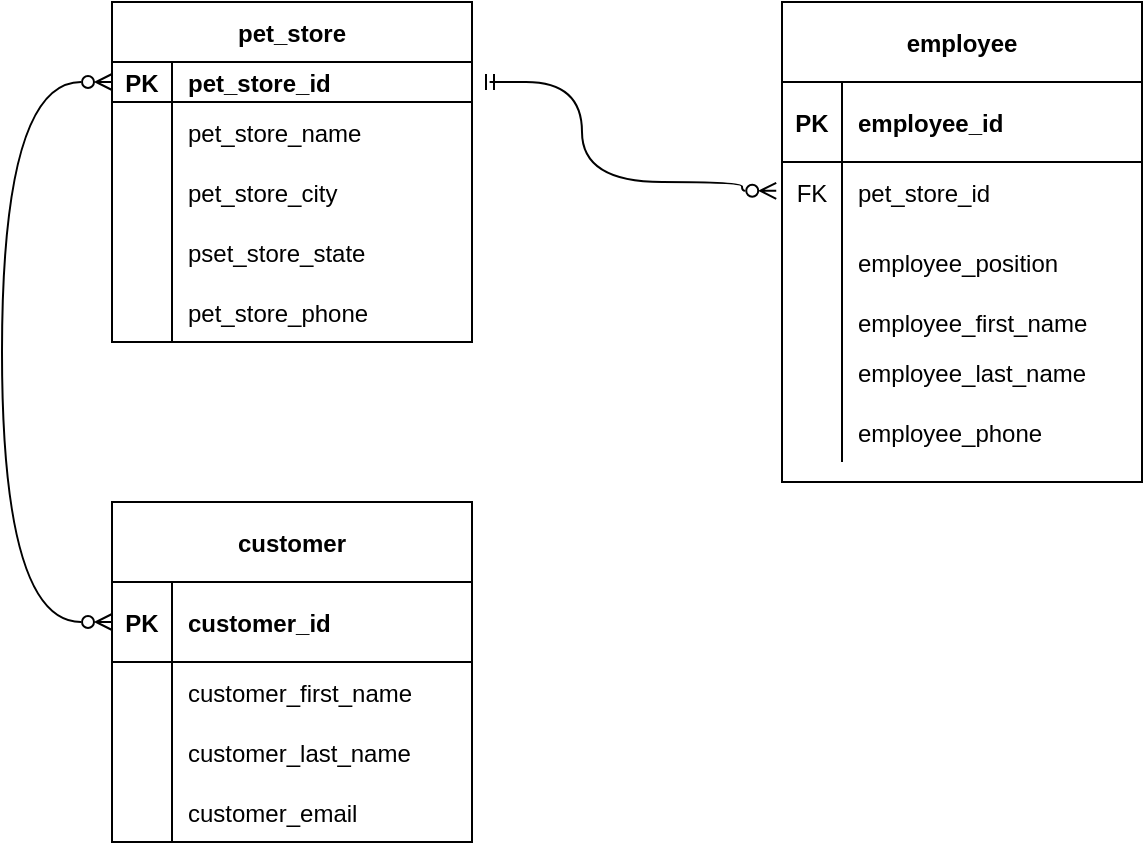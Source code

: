 <mxfile version="20.8.16" type="device"><diagram id="R2lEEEUBdFMjLlhIrx00" name="Page-1"><mxGraphModel dx="866" dy="462" grid="1" gridSize="10" guides="1" tooltips="1" connect="1" arrows="1" fold="1" page="1" pageScale="1" pageWidth="850" pageHeight="1100" math="0" shadow="0" extFonts="Permanent Marker^https://fonts.googleapis.com/css?family=Permanent+Marker"><root><mxCell id="0"/><mxCell id="1" parent="0"/><mxCell id="-3TUb3dG7PO5HZVganV6-11" value="" style="endArrow=none;dashed=1;html=1;rounded=0;startArrow=none;" parent="1" edge="1"><mxGeometry width="50" height="50" relative="1" as="geometry"><mxPoint x="370" y="320" as="sourcePoint"/><mxPoint x="370" y="320" as="targetPoint"/></mxGeometry></mxCell><mxCell id="-3TUb3dG7PO5HZVganV6-15" value="pet_store" style="shape=table;startSize=30;container=1;collapsible=1;childLayout=tableLayout;fixedRows=1;rowLines=0;fontStyle=1;align=center;resizeLast=1;" parent="1" vertex="1"><mxGeometry x="125" y="120" width="180" height="170" as="geometry"/></mxCell><mxCell id="-3TUb3dG7PO5HZVganV6-16" value="" style="shape=tableRow;horizontal=0;startSize=0;swimlaneHead=0;swimlaneBody=0;fillColor=none;collapsible=0;dropTarget=0;points=[[0,0.5],[1,0.5]];portConstraint=eastwest;top=0;left=0;right=0;bottom=1;" parent="-3TUb3dG7PO5HZVganV6-15" vertex="1"><mxGeometry y="30" width="180" height="20" as="geometry"/></mxCell><mxCell id="-3TUb3dG7PO5HZVganV6-17" value="PK" style="shape=partialRectangle;connectable=0;fillColor=none;top=0;left=0;bottom=0;right=0;fontStyle=1;overflow=hidden;" parent="-3TUb3dG7PO5HZVganV6-16" vertex="1"><mxGeometry width="30" height="20" as="geometry"><mxRectangle width="30" height="20" as="alternateBounds"/></mxGeometry></mxCell><mxCell id="-3TUb3dG7PO5HZVganV6-18" value="pet_store_id" style="shape=partialRectangle;connectable=0;fillColor=none;top=0;left=0;bottom=0;right=0;align=left;spacingLeft=6;fontStyle=1;overflow=hidden;" parent="-3TUb3dG7PO5HZVganV6-16" vertex="1"><mxGeometry x="30" width="150" height="20" as="geometry"><mxRectangle width="150" height="20" as="alternateBounds"/></mxGeometry></mxCell><mxCell id="-3TUb3dG7PO5HZVganV6-19" value="" style="shape=tableRow;horizontal=0;startSize=0;swimlaneHead=0;swimlaneBody=0;fillColor=none;collapsible=0;dropTarget=0;points=[[0,0.5],[1,0.5]];portConstraint=eastwest;top=0;left=0;right=0;bottom=0;" parent="-3TUb3dG7PO5HZVganV6-15" vertex="1"><mxGeometry y="50" width="180" height="30" as="geometry"/></mxCell><mxCell id="-3TUb3dG7PO5HZVganV6-20" value="" style="shape=partialRectangle;connectable=0;fillColor=none;top=0;left=0;bottom=0;right=0;editable=1;overflow=hidden;" parent="-3TUb3dG7PO5HZVganV6-19" vertex="1"><mxGeometry width="30" height="30" as="geometry"><mxRectangle width="30" height="30" as="alternateBounds"/></mxGeometry></mxCell><mxCell id="-3TUb3dG7PO5HZVganV6-21" value="pet_store_name" style="shape=partialRectangle;connectable=0;fillColor=none;top=0;left=0;bottom=0;right=0;align=left;spacingLeft=6;overflow=hidden;" parent="-3TUb3dG7PO5HZVganV6-19" vertex="1"><mxGeometry x="30" width="150" height="30" as="geometry"><mxRectangle width="150" height="30" as="alternateBounds"/></mxGeometry></mxCell><mxCell id="-3TUb3dG7PO5HZVganV6-131" style="shape=tableRow;horizontal=0;startSize=0;swimlaneHead=0;swimlaneBody=0;fillColor=none;collapsible=0;dropTarget=0;points=[[0,0.5],[1,0.5]];portConstraint=eastwest;top=0;left=0;right=0;bottom=0;" parent="-3TUb3dG7PO5HZVganV6-15" vertex="1"><mxGeometry y="80" width="180" height="30" as="geometry"/></mxCell><mxCell id="-3TUb3dG7PO5HZVganV6-132" style="shape=partialRectangle;connectable=0;fillColor=none;top=0;left=0;bottom=0;right=0;editable=1;overflow=hidden;" parent="-3TUb3dG7PO5HZVganV6-131" vertex="1"><mxGeometry width="30" height="30" as="geometry"><mxRectangle width="30" height="30" as="alternateBounds"/></mxGeometry></mxCell><mxCell id="-3TUb3dG7PO5HZVganV6-133" value="" style="shape=partialRectangle;connectable=0;fillColor=none;top=0;left=0;bottom=0;right=0;align=left;spacingLeft=6;overflow=hidden;" parent="-3TUb3dG7PO5HZVganV6-131" vertex="1"><mxGeometry x="30" width="150" height="30" as="geometry"><mxRectangle width="150" height="30" as="alternateBounds"/></mxGeometry></mxCell><mxCell id="-3TUb3dG7PO5HZVganV6-134" style="shape=tableRow;horizontal=0;startSize=0;swimlaneHead=0;swimlaneBody=0;fillColor=none;collapsible=0;dropTarget=0;points=[[0,0.5],[1,0.5]];portConstraint=eastwest;top=0;left=0;right=0;bottom=0;" parent="-3TUb3dG7PO5HZVganV6-15" vertex="1"><mxGeometry y="110" width="180" height="30" as="geometry"/></mxCell><mxCell id="-3TUb3dG7PO5HZVganV6-135" style="shape=partialRectangle;connectable=0;fillColor=none;top=0;left=0;bottom=0;right=0;editable=1;overflow=hidden;" parent="-3TUb3dG7PO5HZVganV6-134" vertex="1"><mxGeometry width="30" height="30" as="geometry"><mxRectangle width="30" height="30" as="alternateBounds"/></mxGeometry></mxCell><mxCell id="-3TUb3dG7PO5HZVganV6-136" value="pset_store_state" style="shape=partialRectangle;connectable=0;fillColor=none;top=0;left=0;bottom=0;right=0;align=left;spacingLeft=6;overflow=hidden;" parent="-3TUb3dG7PO5HZVganV6-134" vertex="1"><mxGeometry x="30" width="150" height="30" as="geometry"><mxRectangle width="150" height="30" as="alternateBounds"/></mxGeometry></mxCell><mxCell id="-3TUb3dG7PO5HZVganV6-22" value="" style="shape=tableRow;horizontal=0;startSize=0;swimlaneHead=0;swimlaneBody=0;fillColor=none;collapsible=0;dropTarget=0;points=[[0,0.5],[1,0.5]];portConstraint=eastwest;top=0;left=0;right=0;bottom=0;" parent="-3TUb3dG7PO5HZVganV6-15" vertex="1"><mxGeometry y="140" width="180" height="30" as="geometry"/></mxCell><mxCell id="-3TUb3dG7PO5HZVganV6-23" value="" style="shape=partialRectangle;connectable=0;fillColor=none;top=0;left=0;bottom=0;right=0;editable=1;overflow=hidden;" parent="-3TUb3dG7PO5HZVganV6-22" vertex="1"><mxGeometry width="30" height="30" as="geometry"><mxRectangle width="30" height="30" as="alternateBounds"/></mxGeometry></mxCell><mxCell id="-3TUb3dG7PO5HZVganV6-24" value="pet_store_phone" style="shape=partialRectangle;connectable=0;fillColor=none;top=0;left=0;bottom=0;right=0;align=left;spacingLeft=6;overflow=hidden;" parent="-3TUb3dG7PO5HZVganV6-22" vertex="1"><mxGeometry x="30" width="150" height="30" as="geometry"><mxRectangle width="150" height="30" as="alternateBounds"/></mxGeometry></mxCell><mxCell id="-3TUb3dG7PO5HZVganV6-28" value="employee" style="shape=table;startSize=40;container=1;collapsible=1;childLayout=tableLayout;fixedRows=1;rowLines=0;fontStyle=1;align=center;resizeLast=1;" parent="1" vertex="1"><mxGeometry x="460" y="120" width="180" height="240" as="geometry"/></mxCell><mxCell id="-3TUb3dG7PO5HZVganV6-29" value="" style="shape=tableRow;horizontal=0;startSize=0;swimlaneHead=0;swimlaneBody=0;fillColor=none;collapsible=0;dropTarget=0;points=[[0,0.5],[1,0.5]];portConstraint=eastwest;top=0;left=0;right=0;bottom=1;" parent="-3TUb3dG7PO5HZVganV6-28" vertex="1"><mxGeometry y="40" width="180" height="40" as="geometry"/></mxCell><mxCell id="-3TUb3dG7PO5HZVganV6-30" value="PK" style="shape=partialRectangle;connectable=0;fillColor=none;top=0;left=0;bottom=0;right=0;fontStyle=1;overflow=hidden;" parent="-3TUb3dG7PO5HZVganV6-29" vertex="1"><mxGeometry width="30" height="40" as="geometry"><mxRectangle width="30" height="40" as="alternateBounds"/></mxGeometry></mxCell><mxCell id="-3TUb3dG7PO5HZVganV6-31" value="employee_id" style="shape=partialRectangle;connectable=0;fillColor=none;top=0;left=0;bottom=0;right=0;align=left;spacingLeft=6;fontStyle=1;overflow=hidden;" parent="-3TUb3dG7PO5HZVganV6-29" vertex="1"><mxGeometry x="30" width="150" height="40" as="geometry"><mxRectangle width="150" height="40" as="alternateBounds"/></mxGeometry></mxCell><mxCell id="-3TUb3dG7PO5HZVganV6-32" value="" style="shape=tableRow;horizontal=0;startSize=0;swimlaneHead=0;swimlaneBody=0;fillColor=none;collapsible=0;dropTarget=0;points=[[0,0.5],[1,0.5]];portConstraint=eastwest;top=0;left=0;right=0;bottom=0;" parent="-3TUb3dG7PO5HZVganV6-28" vertex="1"><mxGeometry y="80" width="180" height="30" as="geometry"/></mxCell><mxCell id="-3TUb3dG7PO5HZVganV6-33" value="FK" style="shape=partialRectangle;connectable=0;fillColor=none;top=0;left=0;bottom=0;right=0;editable=1;overflow=hidden;" parent="-3TUb3dG7PO5HZVganV6-32" vertex="1"><mxGeometry width="30" height="30" as="geometry"><mxRectangle width="30" height="30" as="alternateBounds"/></mxGeometry></mxCell><mxCell id="-3TUb3dG7PO5HZVganV6-34" value="pet_store_id" style="shape=partialRectangle;connectable=0;fillColor=none;top=0;left=0;bottom=0;right=0;align=left;spacingLeft=6;overflow=hidden;" parent="-3TUb3dG7PO5HZVganV6-32" vertex="1"><mxGeometry x="30" width="150" height="30" as="geometry"><mxRectangle width="150" height="30" as="alternateBounds"/></mxGeometry></mxCell><mxCell id="-3TUb3dG7PO5HZVganV6-98" style="shape=tableRow;horizontal=0;startSize=0;swimlaneHead=0;swimlaneBody=0;fillColor=none;collapsible=0;dropTarget=0;points=[[0,0.5],[1,0.5]];portConstraint=eastwest;top=0;left=0;right=0;bottom=0;" parent="-3TUb3dG7PO5HZVganV6-28" vertex="1"><mxGeometry y="110" width="180" height="40" as="geometry"/></mxCell><mxCell id="-3TUb3dG7PO5HZVganV6-99" style="shape=partialRectangle;connectable=0;fillColor=none;top=0;left=0;bottom=0;right=0;editable=1;overflow=hidden;" parent="-3TUb3dG7PO5HZVganV6-98" vertex="1"><mxGeometry width="30" height="40" as="geometry"><mxRectangle width="30" height="40" as="alternateBounds"/></mxGeometry></mxCell><mxCell id="-3TUb3dG7PO5HZVganV6-100" value="employee_position" style="shape=partialRectangle;connectable=0;fillColor=none;top=0;left=0;bottom=0;right=0;align=left;spacingLeft=6;overflow=hidden;" parent="-3TUb3dG7PO5HZVganV6-98" vertex="1"><mxGeometry x="30" width="150" height="40" as="geometry"><mxRectangle width="150" height="40" as="alternateBounds"/></mxGeometry></mxCell><mxCell id="-3TUb3dG7PO5HZVganV6-101" style="shape=tableRow;horizontal=0;startSize=0;swimlaneHead=0;swimlaneBody=0;fillColor=none;collapsible=0;dropTarget=0;points=[[0,0.5],[1,0.5]];portConstraint=eastwest;top=0;left=0;right=0;bottom=0;" parent="-3TUb3dG7PO5HZVganV6-28" vertex="1"><mxGeometry y="150" width="180" height="20" as="geometry"/></mxCell><mxCell id="-3TUb3dG7PO5HZVganV6-102" style="shape=partialRectangle;connectable=0;fillColor=none;top=0;left=0;bottom=0;right=0;editable=1;overflow=hidden;" parent="-3TUb3dG7PO5HZVganV6-101" vertex="1"><mxGeometry width="30" height="20" as="geometry"><mxRectangle width="30" height="20" as="alternateBounds"/></mxGeometry></mxCell><mxCell id="-3TUb3dG7PO5HZVganV6-103" value="" style="shape=partialRectangle;connectable=0;fillColor=none;top=0;left=0;bottom=0;right=0;align=left;spacingLeft=6;overflow=hidden;" parent="-3TUb3dG7PO5HZVganV6-101" vertex="1"><mxGeometry x="30" width="150" height="20" as="geometry"><mxRectangle width="150" height="20" as="alternateBounds"/></mxGeometry></mxCell><mxCell id="-3TUb3dG7PO5HZVganV6-146" style="shape=tableRow;horizontal=0;startSize=0;swimlaneHead=0;swimlaneBody=0;fillColor=none;collapsible=0;dropTarget=0;points=[[0,0.5],[1,0.5]];portConstraint=eastwest;top=0;left=0;right=0;bottom=0;" parent="-3TUb3dG7PO5HZVganV6-28" vertex="1"><mxGeometry y="170" width="180" height="30" as="geometry"/></mxCell><mxCell id="-3TUb3dG7PO5HZVganV6-147" style="shape=partialRectangle;connectable=0;fillColor=none;top=0;left=0;bottom=0;right=0;editable=1;overflow=hidden;" parent="-3TUb3dG7PO5HZVganV6-146" vertex="1"><mxGeometry width="30" height="30" as="geometry"><mxRectangle width="30" height="30" as="alternateBounds"/></mxGeometry></mxCell><mxCell id="-3TUb3dG7PO5HZVganV6-148" value="employee_last_name" style="shape=partialRectangle;connectable=0;fillColor=none;top=0;left=0;bottom=0;right=0;align=left;spacingLeft=6;overflow=hidden;" parent="-3TUb3dG7PO5HZVganV6-146" vertex="1"><mxGeometry x="30" width="150" height="30" as="geometry"><mxRectangle width="150" height="30" as="alternateBounds"/></mxGeometry></mxCell><mxCell id="-3TUb3dG7PO5HZVganV6-104" style="shape=tableRow;horizontal=0;startSize=0;swimlaneHead=0;swimlaneBody=0;fillColor=none;collapsible=0;dropTarget=0;points=[[0,0.5],[1,0.5]];portConstraint=eastwest;top=0;left=0;right=0;bottom=0;" parent="-3TUb3dG7PO5HZVganV6-28" vertex="1"><mxGeometry y="200" width="180" height="30" as="geometry"/></mxCell><mxCell id="-3TUb3dG7PO5HZVganV6-105" style="shape=partialRectangle;connectable=0;fillColor=none;top=0;left=0;bottom=0;right=0;editable=1;overflow=hidden;" parent="-3TUb3dG7PO5HZVganV6-104" vertex="1"><mxGeometry width="30" height="30" as="geometry"><mxRectangle width="30" height="30" as="alternateBounds"/></mxGeometry></mxCell><mxCell id="-3TUb3dG7PO5HZVganV6-106" value="employee_phone" style="shape=partialRectangle;connectable=0;fillColor=none;top=0;left=0;bottom=0;right=0;align=left;spacingLeft=6;overflow=hidden;" parent="-3TUb3dG7PO5HZVganV6-104" vertex="1"><mxGeometry x="30" width="150" height="30" as="geometry"><mxRectangle width="150" height="30" as="alternateBounds"/></mxGeometry></mxCell><mxCell id="-3TUb3dG7PO5HZVganV6-54" value="customer" style="shape=table;startSize=40;container=1;collapsible=1;childLayout=tableLayout;fixedRows=1;rowLines=0;fontStyle=1;align=center;resizeLast=1;" parent="1" vertex="1"><mxGeometry x="125" y="370" width="180" height="170" as="geometry"/></mxCell><mxCell id="-3TUb3dG7PO5HZVganV6-55" value="" style="shape=tableRow;horizontal=0;startSize=0;swimlaneHead=0;swimlaneBody=0;fillColor=none;collapsible=0;dropTarget=0;points=[[0,0.5],[1,0.5]];portConstraint=eastwest;top=0;left=0;right=0;bottom=1;" parent="-3TUb3dG7PO5HZVganV6-54" vertex="1"><mxGeometry y="40" width="180" height="40" as="geometry"/></mxCell><mxCell id="-3TUb3dG7PO5HZVganV6-56" value="PK" style="shape=partialRectangle;connectable=0;fillColor=none;top=0;left=0;bottom=0;right=0;fontStyle=1;overflow=hidden;" parent="-3TUb3dG7PO5HZVganV6-55" vertex="1"><mxGeometry width="30" height="40" as="geometry"><mxRectangle width="30" height="40" as="alternateBounds"/></mxGeometry></mxCell><mxCell id="-3TUb3dG7PO5HZVganV6-57" value="customer_id" style="shape=partialRectangle;connectable=0;fillColor=none;top=0;left=0;bottom=0;right=0;align=left;spacingLeft=6;fontStyle=1;overflow=hidden;" parent="-3TUb3dG7PO5HZVganV6-55" vertex="1"><mxGeometry x="30" width="150" height="40" as="geometry"><mxRectangle width="150" height="40" as="alternateBounds"/></mxGeometry></mxCell><mxCell id="-3TUb3dG7PO5HZVganV6-58" value="" style="shape=tableRow;horizontal=0;startSize=0;swimlaneHead=0;swimlaneBody=0;fillColor=none;collapsible=0;dropTarget=0;points=[[0,0.5],[1,0.5]];portConstraint=eastwest;top=0;left=0;right=0;bottom=0;" parent="-3TUb3dG7PO5HZVganV6-54" vertex="1"><mxGeometry y="80" width="180" height="30" as="geometry"/></mxCell><mxCell id="-3TUb3dG7PO5HZVganV6-59" value="" style="shape=partialRectangle;connectable=0;fillColor=none;top=0;left=0;bottom=0;right=0;editable=1;overflow=hidden;" parent="-3TUb3dG7PO5HZVganV6-58" vertex="1"><mxGeometry width="30" height="30" as="geometry"><mxRectangle width="30" height="30" as="alternateBounds"/></mxGeometry></mxCell><mxCell id="-3TUb3dG7PO5HZVganV6-60" value="customer_first_name" style="shape=partialRectangle;connectable=0;fillColor=none;top=0;left=0;bottom=0;right=0;align=left;spacingLeft=6;overflow=hidden;" parent="-3TUb3dG7PO5HZVganV6-58" vertex="1"><mxGeometry x="30" width="150" height="30" as="geometry"><mxRectangle width="150" height="30" as="alternateBounds"/></mxGeometry></mxCell><mxCell id="-3TUb3dG7PO5HZVganV6-125" style="shape=tableRow;horizontal=0;startSize=0;swimlaneHead=0;swimlaneBody=0;fillColor=none;collapsible=0;dropTarget=0;points=[[0,0.5],[1,0.5]];portConstraint=eastwest;top=0;left=0;right=0;bottom=0;" parent="-3TUb3dG7PO5HZVganV6-54" vertex="1"><mxGeometry y="110" width="180" height="30" as="geometry"/></mxCell><mxCell id="-3TUb3dG7PO5HZVganV6-126" style="shape=partialRectangle;connectable=0;fillColor=none;top=0;left=0;bottom=0;right=0;editable=1;overflow=hidden;" parent="-3TUb3dG7PO5HZVganV6-125" vertex="1"><mxGeometry width="30" height="30" as="geometry"><mxRectangle width="30" height="30" as="alternateBounds"/></mxGeometry></mxCell><mxCell id="-3TUb3dG7PO5HZVganV6-127" value="customer_last_name" style="shape=partialRectangle;connectable=0;fillColor=none;top=0;left=0;bottom=0;right=0;align=left;spacingLeft=6;overflow=hidden;" parent="-3TUb3dG7PO5HZVganV6-125" vertex="1"><mxGeometry x="30" width="150" height="30" as="geometry"><mxRectangle width="150" height="30" as="alternateBounds"/></mxGeometry></mxCell><mxCell id="-3TUb3dG7PO5HZVganV6-61" value="" style="shape=tableRow;horizontal=0;startSize=0;swimlaneHead=0;swimlaneBody=0;fillColor=none;collapsible=0;dropTarget=0;points=[[0,0.5],[1,0.5]];portConstraint=eastwest;top=0;left=0;right=0;bottom=0;" parent="-3TUb3dG7PO5HZVganV6-54" vertex="1"><mxGeometry y="140" width="180" height="30" as="geometry"/></mxCell><mxCell id="-3TUb3dG7PO5HZVganV6-62" value="" style="shape=partialRectangle;connectable=0;fillColor=none;top=0;left=0;bottom=0;right=0;editable=1;overflow=hidden;" parent="-3TUb3dG7PO5HZVganV6-61" vertex="1"><mxGeometry width="30" height="30" as="geometry"><mxRectangle width="30" height="30" as="alternateBounds"/></mxGeometry></mxCell><mxCell id="-3TUb3dG7PO5HZVganV6-63" value="customer_email" style="shape=partialRectangle;connectable=0;fillColor=none;top=0;left=0;bottom=0;right=0;align=left;spacingLeft=6;overflow=hidden;" parent="-3TUb3dG7PO5HZVganV6-61" vertex="1"><mxGeometry x="30" width="150" height="30" as="geometry"><mxRectangle width="150" height="30" as="alternateBounds"/></mxGeometry></mxCell><mxCell id="-3TUb3dG7PO5HZVganV6-122" value="" style="endArrow=ERmandOne;html=1;rounded=0;curved=1;edgeStyle=orthogonalEdgeStyle;endFill=0;startArrow=ERzeroToMany;startFill=0;exitX=-0.016;exitY=-0.28;exitDx=0;exitDy=0;exitPerimeter=0;" parent="1" edge="1"><mxGeometry relative="1" as="geometry"><mxPoint x="457.12" y="214.4" as="sourcePoint"/><mxPoint x="320" y="160" as="targetPoint"/><Array as="points"><mxPoint x="440" y="214"/><mxPoint x="440" y="210"/><mxPoint x="360" y="210"/><mxPoint x="360" y="160"/><mxPoint x="304" y="160"/></Array></mxGeometry></mxCell><mxCell id="-3TUb3dG7PO5HZVganV6-124" value="" style="endArrow=ERzeroToMany;html=1;rounded=0;curved=1;exitX=0;exitY=0.5;exitDx=0;exitDy=0;edgeStyle=orthogonalEdgeStyle;startArrow=ERzeroToMany;startFill=0;endFill=0;entryX=0;entryY=0.5;entryDx=0;entryDy=0;" parent="1" source="-3TUb3dG7PO5HZVganV6-16" target="-3TUb3dG7PO5HZVganV6-55" edge="1"><mxGeometry relative="1" as="geometry"><mxPoint x="270" y="270" as="sourcePoint"/><mxPoint x="90" y="430" as="targetPoint"/><Array as="points"><mxPoint x="70" y="160"/><mxPoint x="70" y="430"/></Array></mxGeometry></mxCell><mxCell id="-3TUb3dG7PO5HZVganV6-139" value="pet_store_city" style="shape=partialRectangle;connectable=0;fillColor=none;top=0;left=0;bottom=0;right=0;align=left;spacingLeft=6;overflow=hidden;" parent="1" vertex="1"><mxGeometry x="155" y="200" width="150" height="30" as="geometry"><mxRectangle width="150" height="30" as="alternateBounds"/></mxGeometry></mxCell><mxCell id="-3TUb3dG7PO5HZVganV6-149" value="employee_first_name" style="shape=partialRectangle;connectable=0;fillColor=none;top=0;left=0;bottom=0;right=0;align=left;spacingLeft=6;overflow=hidden;" parent="1" vertex="1"><mxGeometry x="490" y="270" width="150" height="20" as="geometry"><mxRectangle width="150" height="20" as="alternateBounds"/></mxGeometry></mxCell></root></mxGraphModel></diagram></mxfile>